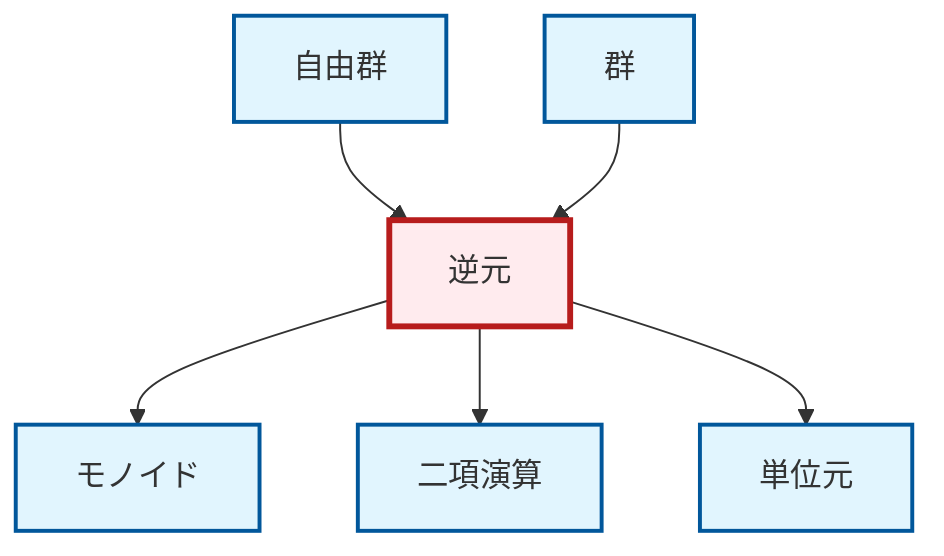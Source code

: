 graph TD
    classDef definition fill:#e1f5fe,stroke:#01579b,stroke-width:2px
    classDef theorem fill:#f3e5f5,stroke:#4a148c,stroke-width:2px
    classDef axiom fill:#fff3e0,stroke:#e65100,stroke-width:2px
    classDef example fill:#e8f5e9,stroke:#1b5e20,stroke-width:2px
    classDef current fill:#ffebee,stroke:#b71c1c,stroke-width:3px
    def-binary-operation["二項演算"]:::definition
    def-group["群"]:::definition
    def-identity-element["単位元"]:::definition
    def-monoid["モノイド"]:::definition
    def-free-group["自由群"]:::definition
    def-inverse-element["逆元"]:::definition
    def-inverse-element --> def-monoid
    def-inverse-element --> def-binary-operation
    def-free-group --> def-inverse-element
    def-inverse-element --> def-identity-element
    def-group --> def-inverse-element
    class def-inverse-element current
